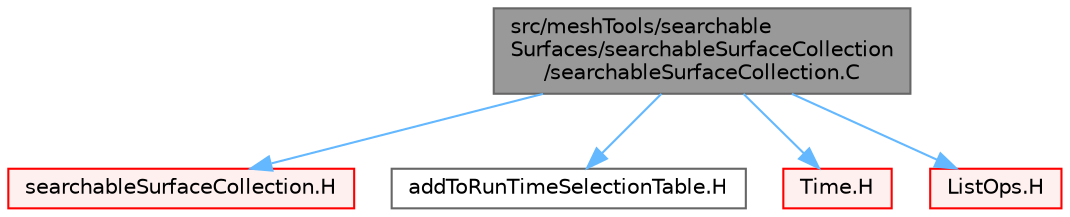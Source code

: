 digraph "src/meshTools/searchableSurfaces/searchableSurfaceCollection/searchableSurfaceCollection.C"
{
 // LATEX_PDF_SIZE
  bgcolor="transparent";
  edge [fontname=Helvetica,fontsize=10,labelfontname=Helvetica,labelfontsize=10];
  node [fontname=Helvetica,fontsize=10,shape=box,height=0.2,width=0.4];
  Node1 [id="Node000001",label="src/meshTools/searchable\lSurfaces/searchableSurfaceCollection\l/searchableSurfaceCollection.C",height=0.2,width=0.4,color="gray40", fillcolor="grey60", style="filled", fontcolor="black",tooltip=" "];
  Node1 -> Node2 [id="edge1_Node000001_Node000002",color="steelblue1",style="solid",tooltip=" "];
  Node2 [id="Node000002",label="searchableSurfaceCollection.H",height=0.2,width=0.4,color="red", fillcolor="#FFF0F0", style="filled",URL="$searchableSurfaceCollection_8H.html",tooltip=" "];
  Node1 -> Node260 [id="edge2_Node000001_Node000260",color="steelblue1",style="solid",tooltip=" "];
  Node260 [id="Node000260",label="addToRunTimeSelectionTable.H",height=0.2,width=0.4,color="grey40", fillcolor="white", style="filled",URL="$addToRunTimeSelectionTable_8H.html",tooltip="Macros for easy insertion into run-time selection tables."];
  Node1 -> Node261 [id="edge3_Node000001_Node000261",color="steelblue1",style="solid",tooltip=" "];
  Node261 [id="Node000261",label="Time.H",height=0.2,width=0.4,color="red", fillcolor="#FFF0F0", style="filled",URL="$Time_8H.html",tooltip=" "];
  Node1 -> Node140 [id="edge4_Node000001_Node000140",color="steelblue1",style="solid",tooltip=" "];
  Node140 [id="Node000140",label="ListOps.H",height=0.2,width=0.4,color="red", fillcolor="#FFF0F0", style="filled",URL="$ListOps_8H.html",tooltip="Various functions to operate on Lists."];
}
